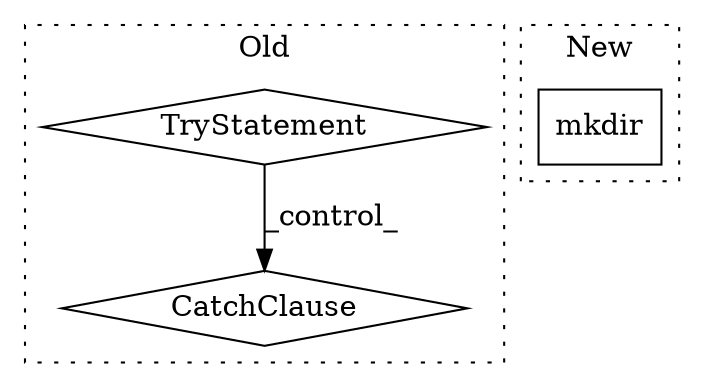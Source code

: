 digraph G {
subgraph cluster0 {
1 [label="TryStatement" a="54" s="55122" l="4" shape="diamond"];
3 [label="CatchClause" a="12" s="55182,55216" l="11,2" shape="diamond"];
label = "Old";
style="dotted";
}
subgraph cluster1 {
2 [label="mkdir" a="32" s="54926,54941" l="6,1" shape="box"];
label = "New";
style="dotted";
}
1 -> 3 [label="_control_"];
}